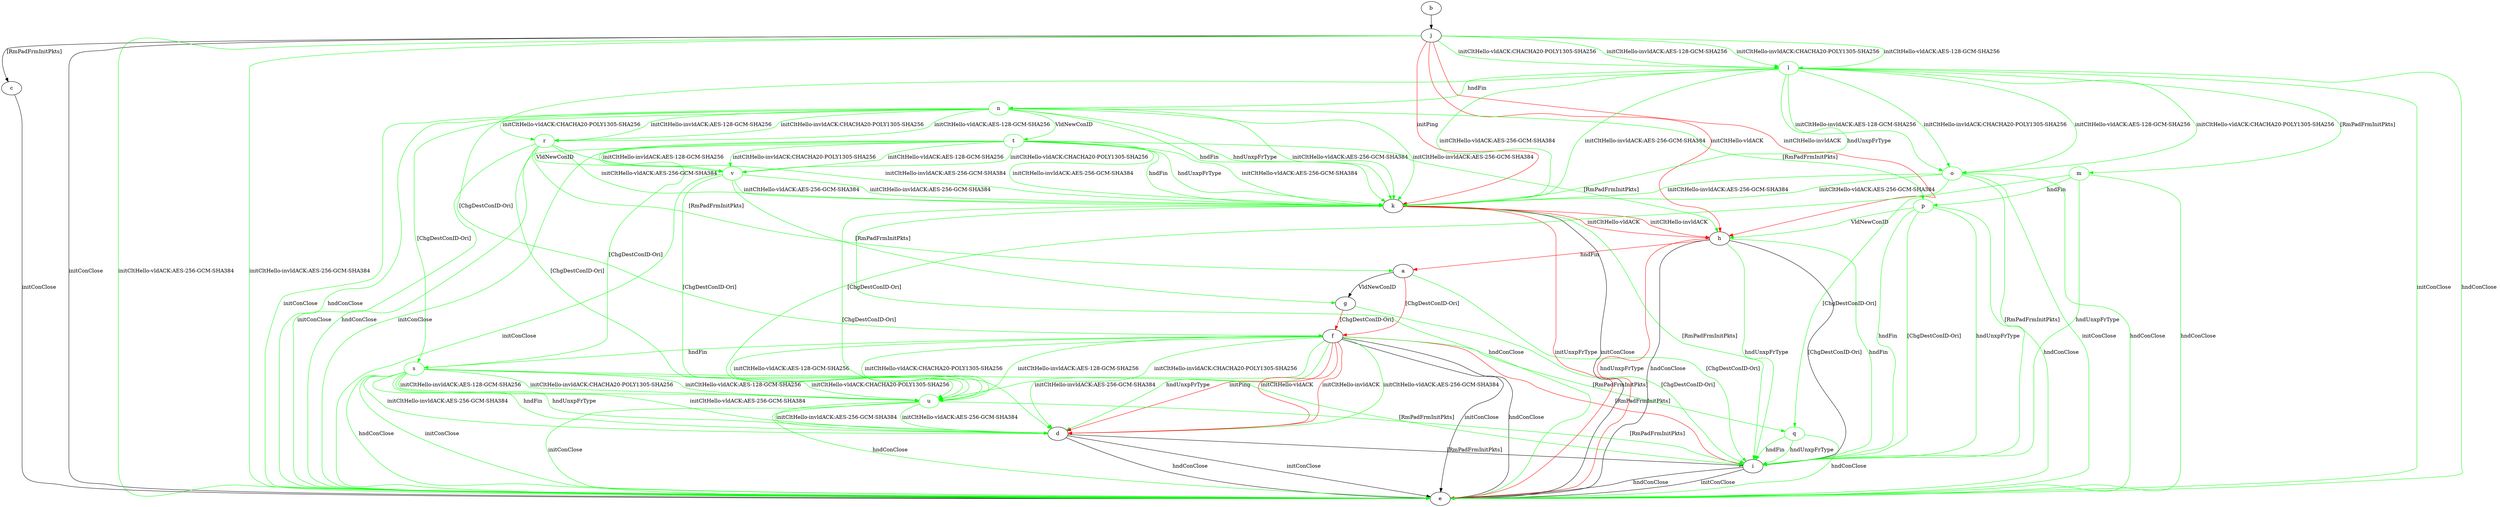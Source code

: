 digraph "" {
	a -> f	[key=0,
		color=red,
		label="[ChgDestConID-Ori] "];
	a -> g	[key=0,
		label="VldNewConID "];
	a -> i	[key=0,
		color=green,
		label="[ChgDestConID-Ori] "];
	b -> j	[key=0];
	c -> e	[key=0,
		label="initConClose "];
	d -> e	[key=0,
		label="initConClose "];
	d -> e	[key=1,
		label="hndConClose "];
	d -> i	[key=0,
		label="[RmPadFrmInitPkts] "];
	f -> d	[key=0,
		color=green,
		label="initCltHello-vldACK:AES-256-GCM-SHA384 "];
	f -> d	[key=1,
		color=green,
		label="initCltHello-invldACK:AES-256-GCM-SHA384 "];
	f -> d	[key=2,
		color=green,
		label="hndUnxpFrType "];
	f -> d	[key=3,
		color=red,
		label="initPing "];
	f -> d	[key=4,
		color=red,
		label="initCltHello-vldACK "];
	f -> d	[key=5,
		color=red,
		label="initCltHello-invldACK "];
	f -> e	[key=0,
		label="initConClose "];
	f -> e	[key=1,
		label="hndConClose "];
	f -> i	[key=0,
		color=red,
		label="[RmPadFrmInitPkts] "];
	q	[color=green];
	f -> q	[key=0,
		color=green,
		label="[RmPadFrmInitPkts] "];
	s	[color=green];
	f -> s	[key=0,
		color=green,
		label="hndFin "];
	u	[color=green];
	f -> u	[key=0,
		color=green,
		label="initCltHello-vldACK:AES-128-GCM-SHA256 "];
	f -> u	[key=1,
		color=green,
		label="initCltHello-vldACK:CHACHA20-POLY1305-SHA256 "];
	f -> u	[key=2,
		color=green,
		label="initCltHello-invldACK:AES-128-GCM-SHA256 "];
	f -> u	[key=3,
		color=green,
		label="initCltHello-invldACK:CHACHA20-POLY1305-SHA256 "];
	g -> f	[key=0,
		color=red,
		label="[ChgDestConID-Ori] "];
	g -> i	[key=0,
		color=green,
		label="[ChgDestConID-Ori] "];
	h -> a	[key=0,
		color=red,
		label="hndFin "];
	h -> e	[key=0,
		label="hndConClose "];
	h -> e	[key=1,
		color=red,
		label="hndUnxpFrType "];
	h -> i	[key=0,
		label="[ChgDestConID-Ori] "];
	h -> i	[key=1,
		color=green,
		label="hndFin "];
	h -> i	[key=2,
		color=green,
		label="hndUnxpFrType "];
	i -> e	[key=0,
		label="initConClose "];
	i -> e	[key=1,
		label="hndConClose "];
	j -> c	[key=0,
		label="[RmPadFrmInitPkts] "];
	j -> e	[key=0,
		label="initConClose "];
	j -> e	[key=1,
		color=green,
		label="initCltHello-vldACK:AES-256-GCM-SHA384 "];
	j -> e	[key=2,
		color=green,
		label="initCltHello-invldACK:AES-256-GCM-SHA384 "];
	j -> h	[key=0,
		color=red,
		label="initCltHello-vldACK "];
	j -> h	[key=1,
		color=red,
		label="initCltHello-invldACK "];
	j -> k	[key=0,
		color=red,
		label="initPing "];
	l	[color=green];
	j -> l	[key=0,
		color=green,
		label="initCltHello-vldACK:AES-128-GCM-SHA256 "];
	j -> l	[key=1,
		color=green,
		label="initCltHello-vldACK:CHACHA20-POLY1305-SHA256 "];
	j -> l	[key=2,
		color=green,
		label="initCltHello-invldACK:AES-128-GCM-SHA256 "];
	j -> l	[key=3,
		color=green,
		label="initCltHello-invldACK:CHACHA20-POLY1305-SHA256 "];
	k -> d	[key=0,
		color=green,
		label="[ChgDestConID-Ori] "];
	k -> e	[key=0,
		label="initConClose "];
	k -> e	[key=1,
		color=green,
		label="hndConClose "];
	k -> e	[key=2,
		color=red,
		label="initUnxpFrType "];
	k -> h	[key=0,
		color=red,
		label="initCltHello-vldACK "];
	k -> h	[key=1,
		color=red,
		label="initCltHello-invldACK "];
	k -> i	[key=0,
		color=green,
		label="[RmPadFrmInitPkts] "];
	l -> e	[key=0,
		color=green,
		label="initConClose "];
	l -> e	[key=1,
		color=green,
		label="hndConClose "];
	l -> f	[key=0,
		color=green,
		label="[ChgDestConID-Ori] "];
	l -> k	[key=0,
		color=green,
		label="initCltHello-vldACK:AES-256-GCM-SHA384 "];
	l -> k	[key=1,
		color=green,
		label="initCltHello-invldACK:AES-256-GCM-SHA384 "];
	l -> k	[key=2,
		color=green,
		label="hndUnxpFrType "];
	m	[color=green];
	l -> m	[key=0,
		color=green,
		label="[RmPadFrmInitPkts] "];
	n	[color=green];
	l -> n	[key=0,
		color=green,
		label="hndFin "];
	o	[color=green];
	l -> o	[key=0,
		color=green,
		label="initCltHello-vldACK:AES-128-GCM-SHA256 "];
	l -> o	[key=1,
		color=green,
		label="initCltHello-vldACK:CHACHA20-POLY1305-SHA256 "];
	l -> o	[key=2,
		color=green,
		label="initCltHello-invldACK:AES-128-GCM-SHA256 "];
	l -> o	[key=3,
		color=green,
		label="initCltHello-invldACK:CHACHA20-POLY1305-SHA256 "];
	m -> e	[key=0,
		color=green,
		label="hndConClose "];
	m -> i	[key=0,
		color=green,
		label="hndUnxpFrType "];
	p	[color=green];
	m -> p	[key=0,
		color=green,
		label="hndFin "];
	m -> q	[key=0,
		color=green,
		label="[ChgDestConID-Ori] "];
	n -> e	[key=0,
		color=green,
		label="initConClose "];
	n -> e	[key=1,
		color=green,
		label="hndConClose "];
	n -> k	[key=0,
		color=green,
		label="initCltHello-vldACK:AES-256-GCM-SHA384 "];
	n -> k	[key=1,
		color=green,
		label="initCltHello-invldACK:AES-256-GCM-SHA384 "];
	n -> k	[key=2,
		color=green,
		label="hndFin "];
	n -> k	[key=3,
		color=green,
		label="hndUnxpFrType "];
	n -> p	[key=0,
		color=green,
		label="[RmPadFrmInitPkts] "];
	r	[color=green];
	n -> r	[key=0,
		color=green,
		label="initCltHello-vldACK:AES-128-GCM-SHA256 "];
	n -> r	[key=1,
		color=green,
		label="initCltHello-vldACK:CHACHA20-POLY1305-SHA256 "];
	n -> r	[key=2,
		color=green,
		label="initCltHello-invldACK:AES-128-GCM-SHA256 "];
	n -> r	[key=3,
		color=green,
		label="initCltHello-invldACK:CHACHA20-POLY1305-SHA256 "];
	n -> s	[key=0,
		color=green,
		label="[ChgDestConID-Ori] "];
	t	[color=green];
	n -> t	[key=0,
		color=green,
		label="VldNewConID "];
	o -> e	[key=0,
		color=green,
		label="initConClose "];
	o -> e	[key=1,
		color=green,
		label="hndConClose "];
	o -> i	[key=0,
		color=green,
		label="[RmPadFrmInitPkts] "];
	o -> k	[key=0,
		color=green,
		label="initCltHello-vldACK:AES-256-GCM-SHA384 "];
	o -> k	[key=1,
		color=green,
		label="initCltHello-invldACK:AES-256-GCM-SHA384 "];
	o -> u	[key=0,
		color=green,
		label="[ChgDestConID-Ori] "];
	p -> e	[key=0,
		color=green,
		label="hndConClose "];
	p -> h	[key=0,
		color=green,
		label="VldNewConID "];
	p -> i	[key=0,
		color=green,
		label="hndFin "];
	p -> i	[key=1,
		color=green,
		label="hndUnxpFrType "];
	p -> i	[key=2,
		color=green,
		label="[ChgDestConID-Ori] "];
	q -> e	[key=0,
		color=green,
		label="hndConClose "];
	q -> i	[key=0,
		color=green,
		label="hndFin "];
	q -> i	[key=1,
		color=green,
		label="hndUnxpFrType "];
	r -> a	[key=0,
		color=green,
		label="[RmPadFrmInitPkts] "];
	r -> e	[key=0,
		color=green,
		label="initConClose "];
	r -> k	[key=0,
		color=green,
		label="initCltHello-vldACK:AES-256-GCM-SHA384 "];
	r -> k	[key=1,
		color=green,
		label="initCltHello-invldACK:AES-256-GCM-SHA384 "];
	r -> u	[key=0,
		color=green,
		label="[ChgDestConID-Ori] "];
	v	[color=green];
	r -> v	[key=0,
		color=green,
		label="VldNewConID "];
	s -> d	[key=0,
		color=green,
		label="initCltHello-vldACK:AES-256-GCM-SHA384 "];
	s -> d	[key=1,
		color=green,
		label="initCltHello-invldACK:AES-256-GCM-SHA384 "];
	s -> d	[key=2,
		color=green,
		label="hndFin "];
	s -> d	[key=3,
		color=green,
		label="hndUnxpFrType "];
	s -> e	[key=0,
		color=green,
		label="initConClose "];
	s -> e	[key=1,
		color=green,
		label="hndConClose "];
	s -> i	[key=0,
		color=green,
		label="[RmPadFrmInitPkts] "];
	s -> u	[key=0,
		color=green,
		label="initCltHello-vldACK:AES-128-GCM-SHA256 "];
	s -> u	[key=1,
		color=green,
		label="initCltHello-vldACK:CHACHA20-POLY1305-SHA256 "];
	s -> u	[key=2,
		color=green,
		label="initCltHello-invldACK:AES-128-GCM-SHA256 "];
	s -> u	[key=3,
		color=green,
		label="initCltHello-invldACK:CHACHA20-POLY1305-SHA256 "];
	t -> e	[key=0,
		color=green,
		label="initConClose "];
	t -> e	[key=1,
		color=green,
		label="hndConClose "];
	t -> h	[key=0,
		color=green,
		label="[RmPadFrmInitPkts] "];
	t -> k	[key=0,
		color=green,
		label="initCltHello-vldACK:AES-256-GCM-SHA384 "];
	t -> k	[key=1,
		color=green,
		label="initCltHello-invldACK:AES-256-GCM-SHA384 "];
	t -> k	[key=2,
		color=green,
		label="hndFin "];
	t -> k	[key=3,
		color=green,
		label="hndUnxpFrType "];
	t -> s	[key=0,
		color=green,
		label="[ChgDestConID-Ori] "];
	t -> v	[key=0,
		color=green,
		label="initCltHello-vldACK:AES-128-GCM-SHA256 "];
	t -> v	[key=1,
		color=green,
		label="initCltHello-vldACK:CHACHA20-POLY1305-SHA256 "];
	t -> v	[key=2,
		color=green,
		label="initCltHello-invldACK:AES-128-GCM-SHA256 "];
	t -> v	[key=3,
		color=green,
		label="initCltHello-invldACK:CHACHA20-POLY1305-SHA256 "];
	u -> d	[key=0,
		color=green,
		label="initCltHello-vldACK:AES-256-GCM-SHA384 "];
	u -> d	[key=1,
		color=green,
		label="initCltHello-invldACK:AES-256-GCM-SHA384 "];
	u -> e	[key=0,
		color=green,
		label="initConClose "];
	u -> e	[key=1,
		color=green,
		label="hndConClose "];
	u -> i	[key=0,
		color=green,
		label="[RmPadFrmInitPkts] "];
	v -> e	[key=0,
		color=green,
		label="initConClose "];
	v -> g	[key=0,
		color=green,
		label="[RmPadFrmInitPkts] "];
	v -> k	[key=0,
		color=green,
		label="initCltHello-vldACK:AES-256-GCM-SHA384 "];
	v -> k	[key=1,
		color=green,
		label="initCltHello-invldACK:AES-256-GCM-SHA384 "];
	v -> u	[key=0,
		color=green,
		label="[ChgDestConID-Ori] "];
}
